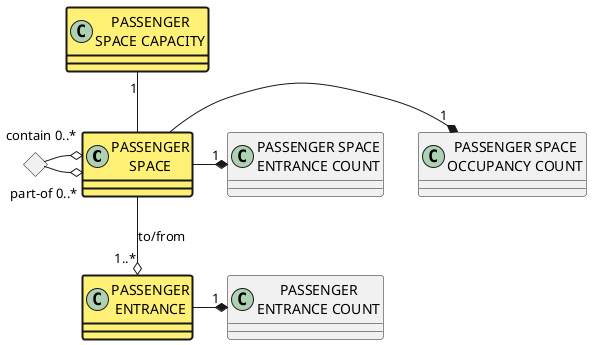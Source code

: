 @startuml 
skinparam backgroundColor white

class "PASSENGER\nSPACE" as PS #line.bold;back:FFF176 
class "PASSENGER\nENTRANCE" as PE #line.bold;back:FFF176
class "PASSENGER\nSPACE CAPACITY" as PSC #line.bold;back:FFF176

class "PASSENGER\nENTRANCE COUNT" as PEC
together {

class "PASSENGER SPACE\nENTRANCE COUNT" as PSEC
class "PASSENGER SPACE\nOCCUPANCY COUNT" as PSOC
}
<> diamond
PS "part-of 0..*" o-left- diamond
PS "contain 0..*" o-left- diamond
PS  -down-o "1..*" PE : to/from
PS -up- "1" PSC

PS -right-* "1" PSOC
PS -right-* "1" PSEC


PE -right-* "1" PEC
@enduml
